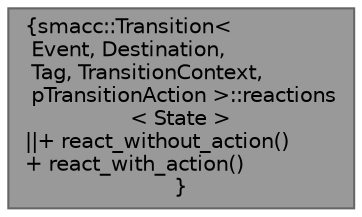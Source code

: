 digraph "smacc::Transition&lt; Event, Destination, Tag, TransitionContext, pTransitionAction &gt;::reactions&lt; State &gt;"
{
 // LATEX_PDF_SIZE
  bgcolor="transparent";
  edge [fontname=Helvetica,fontsize=10,labelfontname=Helvetica,labelfontsize=10];
  node [fontname=Helvetica,fontsize=10,shape=box,height=0.2,width=0.4];
  Node1 [label="{smacc::Transition\<\l Event, Destination,\l Tag, TransitionContext,\l pTransitionAction \>::reactions\l\< State \>\n||+ react_without_action()\l+ react_with_action()\l}",height=0.2,width=0.4,color="gray40", fillcolor="grey60", style="filled", fontcolor="black",tooltip=" "];
}
